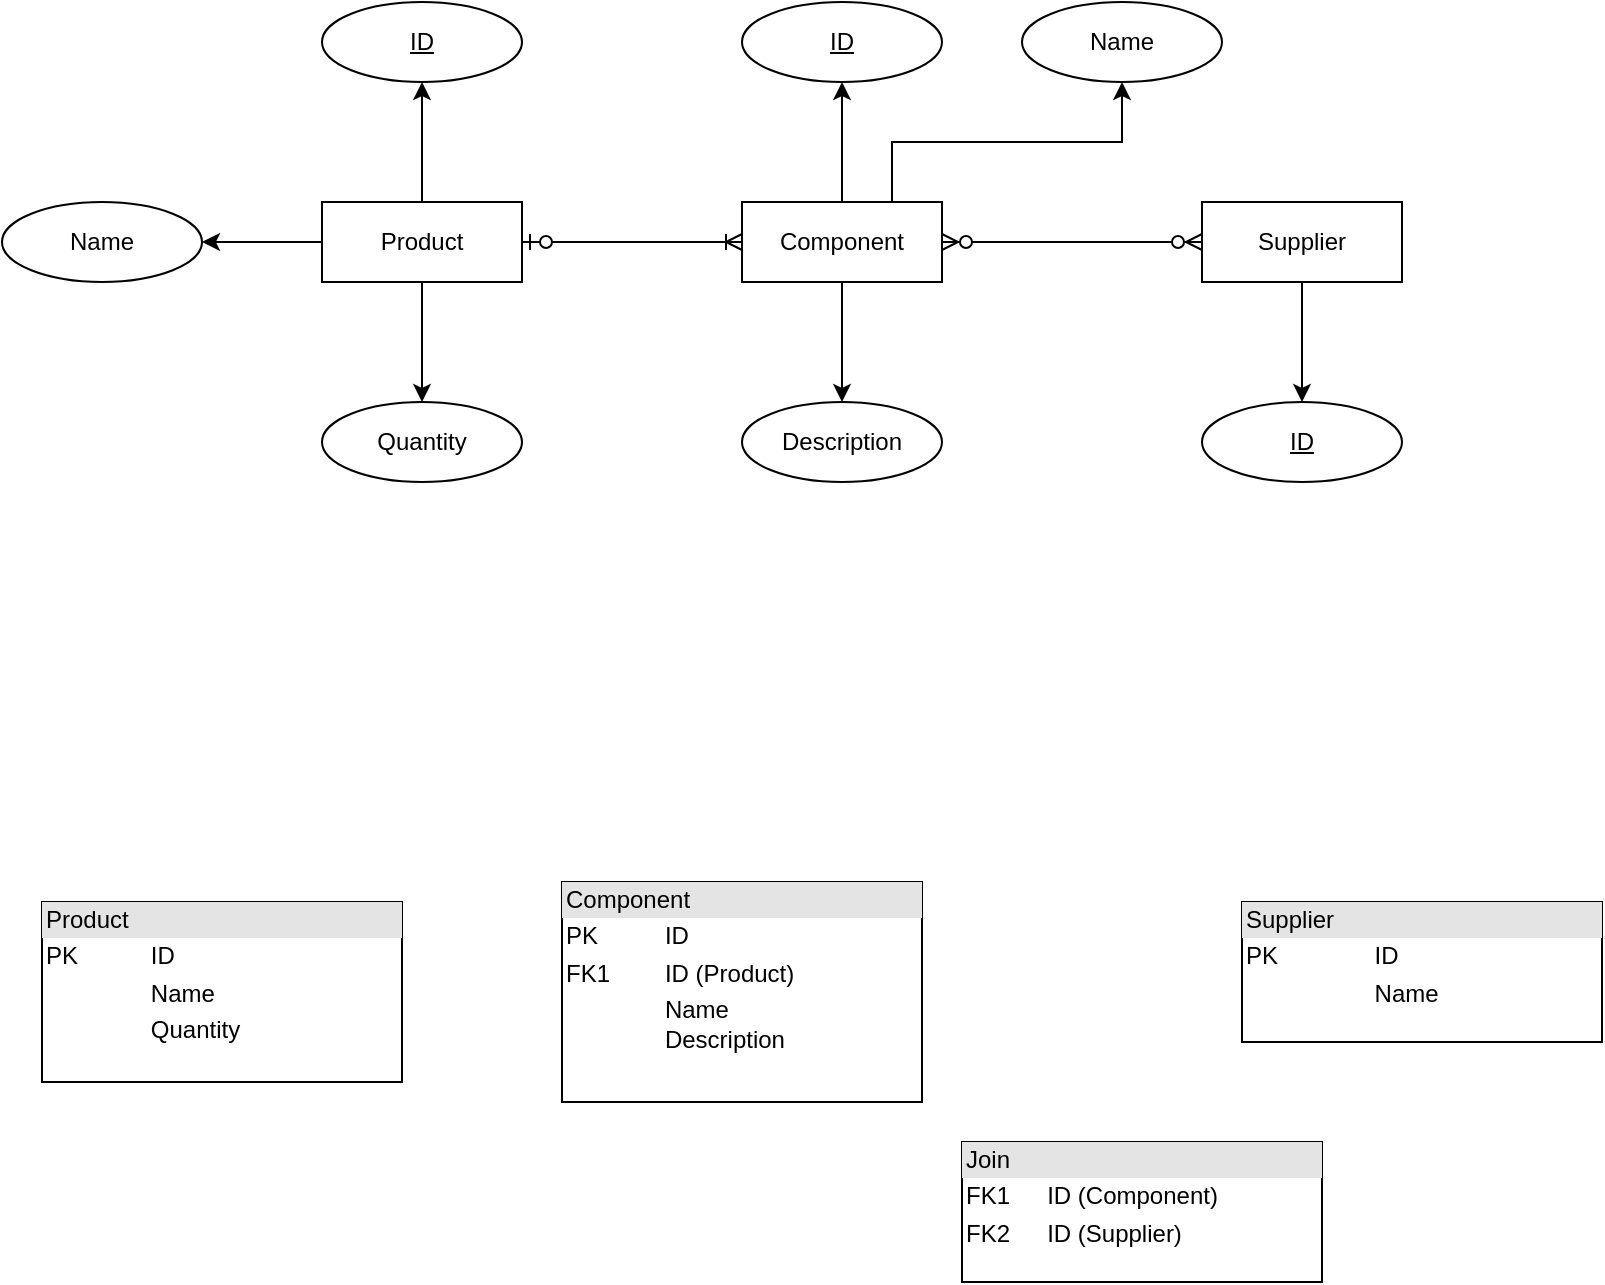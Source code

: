 <mxfile version="22.1.5" type="github">
  <diagram name="Page-1" id="YEE1dYvo02h8DHqpAgX5">
    <mxGraphModel dx="1002" dy="569" grid="1" gridSize="10" guides="1" tooltips="1" connect="1" arrows="1" fold="1" page="1" pageScale="1" pageWidth="850" pageHeight="1100" math="0" shadow="0">
      <root>
        <mxCell id="0" />
        <mxCell id="1" parent="0" />
        <mxCell id="mov2XXkEbCFYCPUV6W04-3" value="" style="edgeStyle=orthogonalEdgeStyle;rounded=0;orthogonalLoop=1;jettySize=auto;html=1;" parent="1" source="mov2XXkEbCFYCPUV6W04-1" target="mov2XXkEbCFYCPUV6W04-2" edge="1">
          <mxGeometry relative="1" as="geometry" />
        </mxCell>
        <mxCell id="mov2XXkEbCFYCPUV6W04-5" value="" style="edgeStyle=orthogonalEdgeStyle;rounded=0;orthogonalLoop=1;jettySize=auto;html=1;" parent="1" source="mov2XXkEbCFYCPUV6W04-1" target="mov2XXkEbCFYCPUV6W04-4" edge="1">
          <mxGeometry relative="1" as="geometry" />
        </mxCell>
        <mxCell id="mov2XXkEbCFYCPUV6W04-7" value="" style="edgeStyle=orthogonalEdgeStyle;rounded=0;orthogonalLoop=1;jettySize=auto;html=1;" parent="1" source="mov2XXkEbCFYCPUV6W04-1" target="mov2XXkEbCFYCPUV6W04-6" edge="1">
          <mxGeometry relative="1" as="geometry" />
        </mxCell>
        <mxCell id="mov2XXkEbCFYCPUV6W04-1" value="Product" style="whiteSpace=wrap;html=1;align=center;" parent="1" vertex="1">
          <mxGeometry x="190" y="260" width="100" height="40" as="geometry" />
        </mxCell>
        <mxCell id="mov2XXkEbCFYCPUV6W04-2" value="ID" style="ellipse;whiteSpace=wrap;html=1;align=center;fontStyle=4;" parent="1" vertex="1">
          <mxGeometry x="190" y="160" width="100" height="40" as="geometry" />
        </mxCell>
        <mxCell id="mov2XXkEbCFYCPUV6W04-4" value="Name" style="ellipse;whiteSpace=wrap;html=1;align=center;" parent="1" vertex="1">
          <mxGeometry x="30" y="260" width="100" height="40" as="geometry" />
        </mxCell>
        <mxCell id="mov2XXkEbCFYCPUV6W04-6" value="Quantity" style="ellipse;whiteSpace=wrap;html=1;align=center;" parent="1" vertex="1">
          <mxGeometry x="190" y="360" width="100" height="40" as="geometry" />
        </mxCell>
        <mxCell id="mov2XXkEbCFYCPUV6W04-10" value="" style="edgeStyle=orthogonalEdgeStyle;rounded=0;orthogonalLoop=1;jettySize=auto;html=1;" parent="1" source="mov2XXkEbCFYCPUV6W04-8" target="mov2XXkEbCFYCPUV6W04-9" edge="1">
          <mxGeometry relative="1" as="geometry" />
        </mxCell>
        <mxCell id="mov2XXkEbCFYCPUV6W04-26" style="edgeStyle=orthogonalEdgeStyle;rounded=0;orthogonalLoop=1;jettySize=auto;html=1;exitX=0.75;exitY=0;exitDx=0;exitDy=0;entryX=0.5;entryY=1;entryDx=0;entryDy=0;" parent="1" source="mov2XXkEbCFYCPUV6W04-8" target="mov2XXkEbCFYCPUV6W04-11" edge="1">
          <mxGeometry relative="1" as="geometry" />
        </mxCell>
        <mxCell id="mov2XXkEbCFYCPUV6W04-27" value="" style="edgeStyle=orthogonalEdgeStyle;rounded=0;orthogonalLoop=1;jettySize=auto;html=1;" parent="1" source="mov2XXkEbCFYCPUV6W04-8" target="mov2XXkEbCFYCPUV6W04-13" edge="1">
          <mxGeometry relative="1" as="geometry" />
        </mxCell>
        <mxCell id="mov2XXkEbCFYCPUV6W04-8" value="Component" style="whiteSpace=wrap;html=1;align=center;" parent="1" vertex="1">
          <mxGeometry x="400" y="260" width="100" height="40" as="geometry" />
        </mxCell>
        <mxCell id="mov2XXkEbCFYCPUV6W04-9" value="ID" style="ellipse;whiteSpace=wrap;html=1;align=center;fontStyle=4;" parent="1" vertex="1">
          <mxGeometry x="400" y="160" width="100" height="40" as="geometry" />
        </mxCell>
        <mxCell id="mov2XXkEbCFYCPUV6W04-11" value="Name" style="ellipse;whiteSpace=wrap;html=1;align=center;" parent="1" vertex="1">
          <mxGeometry x="540" y="160" width="100" height="40" as="geometry" />
        </mxCell>
        <mxCell id="mov2XXkEbCFYCPUV6W04-13" value="Description" style="ellipse;whiteSpace=wrap;html=1;align=center;" parent="1" vertex="1">
          <mxGeometry x="400" y="360" width="100" height="40" as="geometry" />
        </mxCell>
        <mxCell id="mov2XXkEbCFYCPUV6W04-23" value="" style="edgeStyle=entityRelationEdgeStyle;fontSize=12;html=1;endArrow=ERoneToMany;startArrow=ERzeroToOne;rounded=0;entryX=0;entryY=0.5;entryDx=0;entryDy=0;exitX=1;exitY=0.5;exitDx=0;exitDy=0;" parent="1" source="mov2XXkEbCFYCPUV6W04-1" target="mov2XXkEbCFYCPUV6W04-8" edge="1">
          <mxGeometry width="100" height="100" relative="1" as="geometry">
            <mxPoint x="340" y="430" as="sourcePoint" />
            <mxPoint x="440" y="330" as="targetPoint" />
          </mxGeometry>
        </mxCell>
        <mxCell id="2-CwJPMLNjf4FZ2v8EXY-2" value="" style="edgeStyle=orthogonalEdgeStyle;rounded=0;orthogonalLoop=1;jettySize=auto;html=1;" edge="1" parent="1" source="mov2XXkEbCFYCPUV6W04-24" target="2-CwJPMLNjf4FZ2v8EXY-1">
          <mxGeometry relative="1" as="geometry" />
        </mxCell>
        <mxCell id="mov2XXkEbCFYCPUV6W04-24" value="Supplier" style="whiteSpace=wrap;html=1;align=center;" parent="1" vertex="1">
          <mxGeometry x="630" y="260" width="100" height="40" as="geometry" />
        </mxCell>
        <mxCell id="mov2XXkEbCFYCPUV6W04-25" value="" style="edgeStyle=entityRelationEdgeStyle;fontSize=12;html=1;endArrow=ERzeroToMany;endFill=1;startArrow=ERzeroToMany;rounded=0;entryX=0;entryY=0.5;entryDx=0;entryDy=0;exitX=1;exitY=0.5;exitDx=0;exitDy=0;" parent="1" source="mov2XXkEbCFYCPUV6W04-8" target="mov2XXkEbCFYCPUV6W04-24" edge="1">
          <mxGeometry width="100" height="100" relative="1" as="geometry">
            <mxPoint x="450" y="340" as="sourcePoint" />
            <mxPoint x="610" y="450" as="targetPoint" />
            <Array as="points">
              <mxPoint x="480" y="360" />
              <mxPoint x="490" y="360" />
              <mxPoint x="500" y="380" />
            </Array>
          </mxGeometry>
        </mxCell>
        <mxCell id="2-CwJPMLNjf4FZ2v8EXY-1" value="&lt;u&gt;ID&lt;/u&gt;" style="ellipse;whiteSpace=wrap;html=1;align=center;" vertex="1" parent="1">
          <mxGeometry x="630" y="360" width="100" height="40" as="geometry" />
        </mxCell>
        <mxCell id="2-CwJPMLNjf4FZ2v8EXY-3" value="&lt;div data-darkreader-inline-bgcolor=&quot;&quot; data-darkreader-inline-bgimage=&quot;&quot; style=&quot;box-sizing: border-box; width: 100%; background: rgb(228, 228, 228); padding: 2px; --darkreader-inline-bgimage: initial; --darkreader-inline-bgcolor: #272b2c;&quot;&gt;Product&lt;/div&gt;&lt;table style=&quot;width:100%;font-size:1em;&quot; cellpadding=&quot;2&quot; cellspacing=&quot;0&quot;&gt;&lt;tbody&gt;&lt;tr&gt;&lt;td&gt;PK&lt;/td&gt;&lt;td&gt;ID&lt;/td&gt;&lt;/tr&gt;&lt;tr&gt;&lt;td&gt;&lt;br&gt;&lt;/td&gt;&lt;td&gt;Name&lt;/td&gt;&lt;/tr&gt;&lt;tr&gt;&lt;td&gt;&lt;/td&gt;&lt;td&gt;Quantity&lt;/td&gt;&lt;/tr&gt;&lt;/tbody&gt;&lt;/table&gt;" style="verticalAlign=top;align=left;overflow=fill;html=1;whiteSpace=wrap;" vertex="1" parent="1">
          <mxGeometry x="50" y="610" width="180" height="90" as="geometry" />
        </mxCell>
        <mxCell id="2-CwJPMLNjf4FZ2v8EXY-4" value="&lt;div data-darkreader-inline-bgcolor=&quot;&quot; data-darkreader-inline-bgimage=&quot;&quot; style=&quot;box-sizing: border-box; width: 100%; background: rgb(228, 228, 228); padding: 2px; --darkreader-inline-bgimage: initial; --darkreader-inline-bgcolor: #272b2c;&quot;&gt;Component&lt;/div&gt;&lt;table style=&quot;width:100%;font-size:1em;&quot; cellpadding=&quot;2&quot; cellspacing=&quot;0&quot;&gt;&lt;tbody&gt;&lt;tr&gt;&lt;td&gt;PK&lt;/td&gt;&lt;td&gt;ID&lt;/td&gt;&lt;/tr&gt;&lt;tr&gt;&lt;td&gt;FK1&lt;/td&gt;&lt;td&gt;ID (Product)&lt;/td&gt;&lt;/tr&gt;&lt;tr&gt;&lt;td&gt;&lt;br&gt;&lt;br&gt;&lt;/td&gt;&lt;td&gt;Name&lt;br&gt;Description&lt;/td&gt;&lt;/tr&gt;&lt;/tbody&gt;&lt;/table&gt;" style="verticalAlign=top;align=left;overflow=fill;html=1;whiteSpace=wrap;" vertex="1" parent="1">
          <mxGeometry x="310" y="600" width="180" height="110" as="geometry" />
        </mxCell>
        <mxCell id="2-CwJPMLNjf4FZ2v8EXY-5" value="&lt;div data-darkreader-inline-bgcolor=&quot;&quot; data-darkreader-inline-bgimage=&quot;&quot; style=&quot;box-sizing: border-box; width: 100%; background: rgb(228, 228, 228); padding: 2px; --darkreader-inline-bgimage: initial; --darkreader-inline-bgcolor: #272b2c;&quot;&gt;Supplier&lt;/div&gt;&lt;table style=&quot;width:100%;font-size:1em;&quot; cellpadding=&quot;2&quot; cellspacing=&quot;0&quot;&gt;&lt;tbody&gt;&lt;tr&gt;&lt;td&gt;PK&lt;/td&gt;&lt;td&gt;ID&lt;/td&gt;&lt;/tr&gt;&lt;tr&gt;&lt;td&gt;&lt;br&gt;&lt;/td&gt;&lt;td&gt;Name&lt;/td&gt;&lt;/tr&gt;&lt;tr&gt;&lt;td&gt;&lt;/td&gt;&lt;td&gt;&lt;br&gt;&lt;/td&gt;&lt;/tr&gt;&lt;/tbody&gt;&lt;/table&gt;" style="verticalAlign=top;align=left;overflow=fill;html=1;whiteSpace=wrap;" vertex="1" parent="1">
          <mxGeometry x="650" y="610" width="180" height="70" as="geometry" />
        </mxCell>
        <mxCell id="2-CwJPMLNjf4FZ2v8EXY-6" value="&lt;div data-darkreader-inline-bgcolor=&quot;&quot; data-darkreader-inline-bgimage=&quot;&quot; style=&quot;box-sizing: border-box; width: 100%; background: rgb(228, 228, 228); padding: 2px; --darkreader-inline-bgimage: initial; --darkreader-inline-bgcolor: #272b2c;&quot;&gt;Join&lt;/div&gt;&lt;table style=&quot;width:100%;font-size:1em;&quot; cellpadding=&quot;2&quot; cellspacing=&quot;0&quot;&gt;&lt;tbody&gt;&lt;tr&gt;&lt;td&gt;FK1&lt;/td&gt;&lt;td&gt;ID (Component)&lt;/td&gt;&lt;/tr&gt;&lt;tr&gt;&lt;td&gt;FK2&lt;/td&gt;&lt;td&gt;ID (Supplier)&lt;/td&gt;&lt;/tr&gt;&lt;tr&gt;&lt;td&gt;&lt;/td&gt;&lt;td&gt;&lt;br&gt;&lt;/td&gt;&lt;/tr&gt;&lt;/tbody&gt;&lt;/table&gt;" style="verticalAlign=top;align=left;overflow=fill;html=1;whiteSpace=wrap;" vertex="1" parent="1">
          <mxGeometry x="510" y="730" width="180" height="70" as="geometry" />
        </mxCell>
      </root>
    </mxGraphModel>
  </diagram>
</mxfile>
